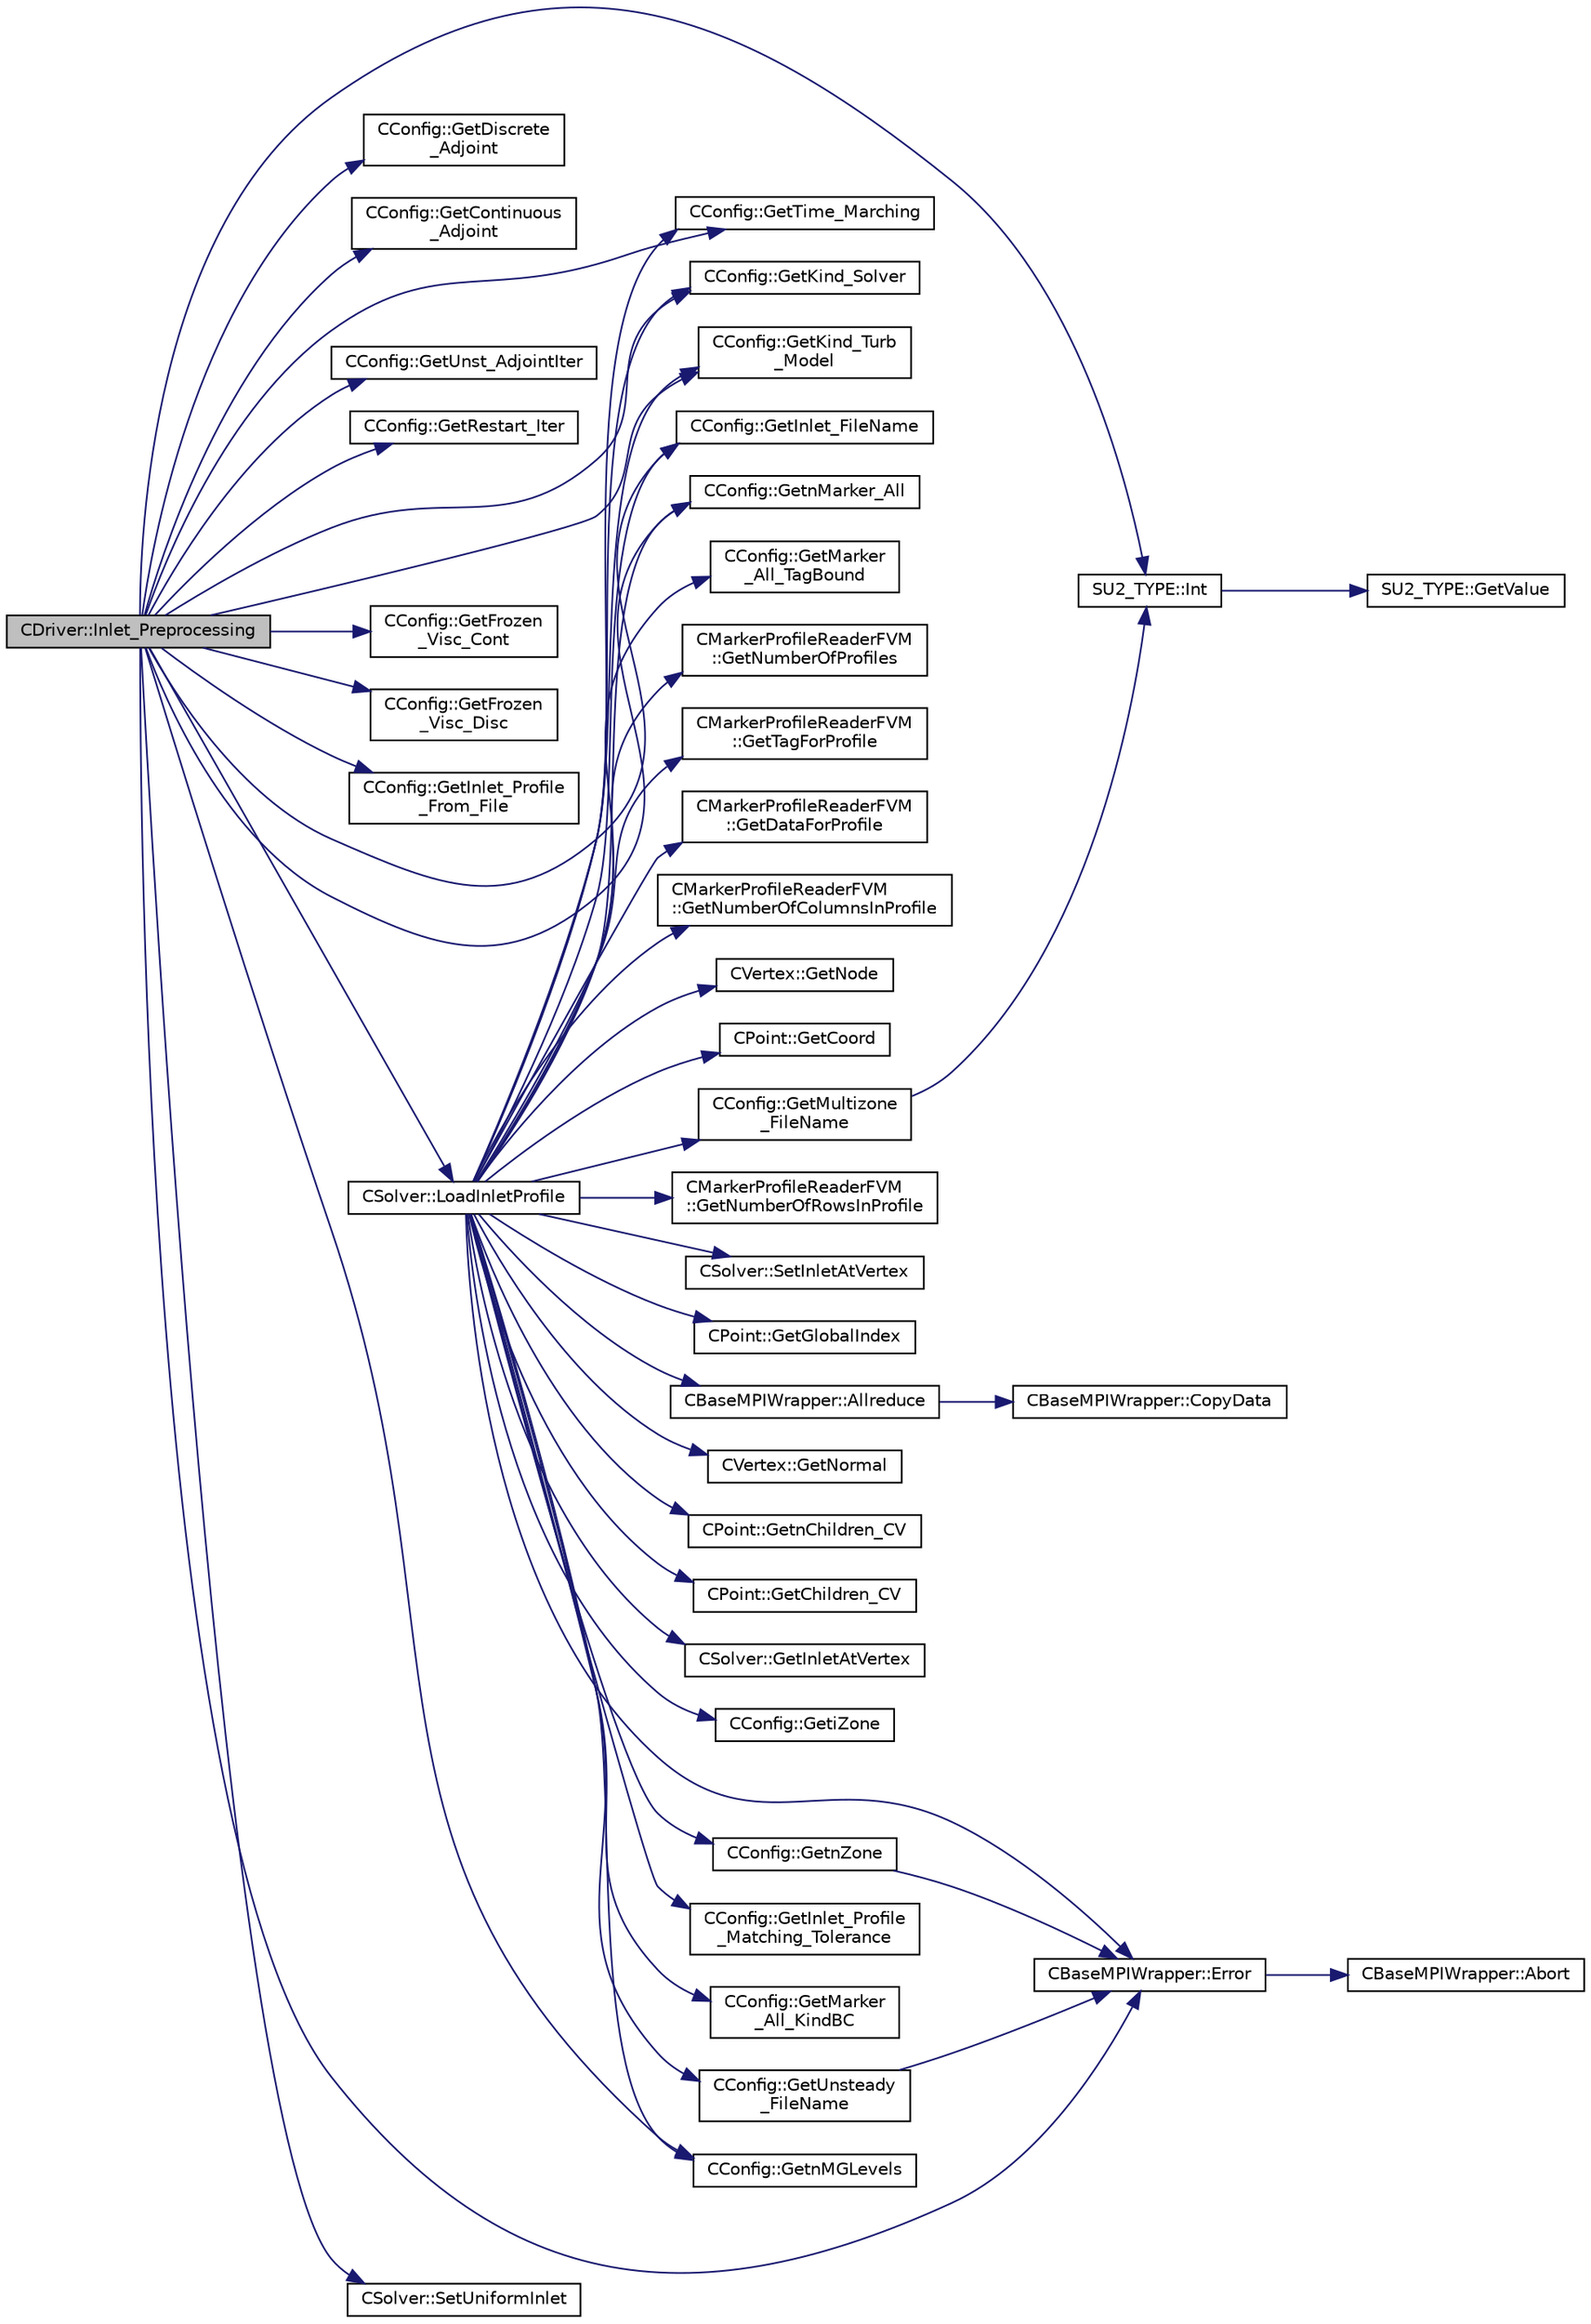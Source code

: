 digraph "CDriver::Inlet_Preprocessing"
{
  edge [fontname="Helvetica",fontsize="10",labelfontname="Helvetica",labelfontsize="10"];
  node [fontname="Helvetica",fontsize="10",shape=record];
  rankdir="LR";
  Node1590 [label="CDriver::Inlet_Preprocessing",height=0.2,width=0.4,color="black", fillcolor="grey75", style="filled", fontcolor="black"];
  Node1590 -> Node1591 [color="midnightblue",fontsize="10",style="solid",fontname="Helvetica"];
  Node1591 [label="CConfig::GetTime_Marching",height=0.2,width=0.4,color="black", fillcolor="white", style="filled",URL="$class_c_config.html#a864d499ce740184803607801c47abda7",tooltip="Provides information about the time integration, and change the write in the output files information..."];
  Node1590 -> Node1592 [color="midnightblue",fontsize="10",style="solid",fontname="Helvetica"];
  Node1592 [label="CConfig::GetDiscrete\l_Adjoint",height=0.2,width=0.4,color="black", fillcolor="white", style="filled",URL="$class_c_config.html#abe9f117dab934d76e518a9e8e40b142a",tooltip="Get the indicator whether we are solving an discrete adjoint problem. "];
  Node1590 -> Node1593 [color="midnightblue",fontsize="10",style="solid",fontname="Helvetica"];
  Node1593 [label="CConfig::GetContinuous\l_Adjoint",height=0.2,width=0.4,color="black", fillcolor="white", style="filled",URL="$class_c_config.html#a2917fd8eeb6a8bf275a3fc351aac2a5e",tooltip="Determines if problem is adjoint. "];
  Node1590 -> Node1594 [color="midnightblue",fontsize="10",style="solid",fontname="Helvetica"];
  Node1594 [label="SU2_TYPE::Int",height=0.2,width=0.4,color="black", fillcolor="white", style="filled",URL="$namespace_s_u2___t_y_p_e.html#a6b48817766d8a6486caa2807a52f6bae",tooltip="Casts the primitive value to int (uses GetValue, already implemented for each type). "];
  Node1594 -> Node1595 [color="midnightblue",fontsize="10",style="solid",fontname="Helvetica"];
  Node1595 [label="SU2_TYPE::GetValue",height=0.2,width=0.4,color="black", fillcolor="white", style="filled",URL="$namespace_s_u2___t_y_p_e.html#a0ed43473f5a450ce028d088427bf10cb",tooltip="Get the (primitive) value of the datatype (needs to be implemented for each new type). "];
  Node1590 -> Node1596 [color="midnightblue",fontsize="10",style="solid",fontname="Helvetica"];
  Node1596 [label="CConfig::GetUnst_AdjointIter",height=0.2,width=0.4,color="black", fillcolor="white", style="filled",URL="$class_c_config.html#a0dda5dcef870c183c63bf38332c318e0",tooltip="Get the starting direct iteration number for the unsteady adjoint (reverse time integration). "];
  Node1590 -> Node1597 [color="midnightblue",fontsize="10",style="solid",fontname="Helvetica"];
  Node1597 [label="CConfig::GetRestart_Iter",height=0.2,width=0.4,color="black", fillcolor="white", style="filled",URL="$class_c_config.html#adc13797fe94c17845a382dc34f706cfb",tooltip="Get the restart iteration. "];
  Node1590 -> Node1598 [color="midnightblue",fontsize="10",style="solid",fontname="Helvetica"];
  Node1598 [label="CConfig::GetKind_Solver",height=0.2,width=0.4,color="black", fillcolor="white", style="filled",URL="$class_c_config.html#a0e2628fc803f14ec6179427ee02e8655",tooltip="Governing equations of the flow (it can be different from the run time equation). ..."];
  Node1590 -> Node1599 [color="midnightblue",fontsize="10",style="solid",fontname="Helvetica"];
  Node1599 [label="CConfig::GetKind_Turb\l_Model",height=0.2,width=0.4,color="black", fillcolor="white", style="filled",URL="$class_c_config.html#a40aaed07fc5844d505d2c0b7076594d7",tooltip="Get the kind of the turbulence model. "];
  Node1590 -> Node1600 [color="midnightblue",fontsize="10",style="solid",fontname="Helvetica"];
  Node1600 [label="CConfig::GetFrozen\l_Visc_Cont",height=0.2,width=0.4,color="black", fillcolor="white", style="filled",URL="$class_c_config.html#aec67dda6436453412e8647ee6879108b",tooltip="Provides information about the way in which the turbulence will be treated by the cont..."];
  Node1590 -> Node1601 [color="midnightblue",fontsize="10",style="solid",fontname="Helvetica"];
  Node1601 [label="CConfig::GetFrozen\l_Visc_Disc",height=0.2,width=0.4,color="black", fillcolor="white", style="filled",URL="$class_c_config.html#adb146862f57545364350419287581bbc",tooltip="Provides information about the way in which the turbulence will be treated by the disc..."];
  Node1590 -> Node1602 [color="midnightblue",fontsize="10",style="solid",fontname="Helvetica"];
  Node1602 [label="CConfig::GetInlet_Profile\l_From_File",height=0.2,width=0.4,color="black", fillcolor="white", style="filled",URL="$class_c_config.html#afc7a33a42363a44c3a803d094604280f",tooltip="Check if the inlet profile(s) are specified in an input file. "];
  Node1590 -> Node1603 [color="midnightblue",fontsize="10",style="solid",fontname="Helvetica"];
  Node1603 [label="CConfig::GetInlet_FileName",height=0.2,width=0.4,color="black", fillcolor="white", style="filled",URL="$class_c_config.html#a7516376fb9fd07baabe7671fa9c85d0f",tooltip="Get name of the input file for the specified inlet profile. "];
  Node1590 -> Node1604 [color="midnightblue",fontsize="10",style="solid",fontname="Helvetica"];
  Node1604 [label="CSolver::LoadInletProfile",height=0.2,width=0.4,color="black", fillcolor="white", style="filled",URL="$class_c_solver.html#ad5edf3f378a08715c57d8598a114eb5a",tooltip="Load a inlet profile data from file into a particular solver. "];
  Node1604 -> Node1591 [color="midnightblue",fontsize="10",style="solid",fontname="Helvetica"];
  Node1604 -> Node1605 [color="midnightblue",fontsize="10",style="solid",fontname="Helvetica"];
  Node1605 [label="CConfig::GetiZone",height=0.2,width=0.4,color="black", fillcolor="white", style="filled",URL="$class_c_config.html#ac09e21f44792b38adb3f933a4426b25f",tooltip="Provides the number of varaibles. "];
  Node1604 -> Node1606 [color="midnightblue",fontsize="10",style="solid",fontname="Helvetica"];
  Node1606 [label="CConfig::GetnZone",height=0.2,width=0.4,color="black", fillcolor="white", style="filled",URL="$class_c_config.html#a33f1af516d14a4d3815b577c37398773",tooltip="Gets the number of zones in the mesh file. "];
  Node1606 -> Node1607 [color="midnightblue",fontsize="10",style="solid",fontname="Helvetica"];
  Node1607 [label="CBaseMPIWrapper::Error",height=0.2,width=0.4,color="black", fillcolor="white", style="filled",URL="$class_c_base_m_p_i_wrapper.html#a04457c47629bda56704e6a8804833eeb"];
  Node1607 -> Node1608 [color="midnightblue",fontsize="10",style="solid",fontname="Helvetica"];
  Node1608 [label="CBaseMPIWrapper::Abort",height=0.2,width=0.4,color="black", fillcolor="white", style="filled",URL="$class_c_base_m_p_i_wrapper.html#a21ef5681e2acb532d345e9bab173ef07"];
  Node1604 -> Node1603 [color="midnightblue",fontsize="10",style="solid",fontname="Helvetica"];
  Node1604 -> Node1598 [color="midnightblue",fontsize="10",style="solid",fontname="Helvetica"];
  Node1604 -> Node1599 [color="midnightblue",fontsize="10",style="solid",fontname="Helvetica"];
  Node1604 -> Node1607 [color="midnightblue",fontsize="10",style="solid",fontname="Helvetica"];
  Node1604 -> Node1609 [color="midnightblue",fontsize="10",style="solid",fontname="Helvetica"];
  Node1609 [label="CConfig::GetMultizone\l_FileName",height=0.2,width=0.4,color="black", fillcolor="white", style="filled",URL="$class_c_config.html#af4d81fc4ec805bb4a89f3739048d8824",tooltip="Append the zone index to the restart or the solution files. "];
  Node1609 -> Node1594 [color="midnightblue",fontsize="10",style="solid",fontname="Helvetica"];
  Node1604 -> Node1610 [color="midnightblue",fontsize="10",style="solid",fontname="Helvetica"];
  Node1610 [label="CConfig::GetUnsteady\l_FileName",height=0.2,width=0.4,color="black", fillcolor="white", style="filled",URL="$class_c_config.html#a58c909cea24176adb2b2e9115fa6de7f",tooltip="Augment the input filename with the iteration number for an unsteady file. "];
  Node1610 -> Node1607 [color="midnightblue",fontsize="10",style="solid",fontname="Helvetica"];
  Node1604 -> Node1611 [color="midnightblue",fontsize="10",style="solid",fontname="Helvetica"];
  Node1611 [label="CConfig::GetInlet_Profile\l_Matching_Tolerance",height=0.2,width=0.4,color="black", fillcolor="white", style="filled",URL="$class_c_config.html#a6d4d991c3eacfbc4a2eecef82c003dea",tooltip="Get the tolerance used for matching two points on a specified inlet. "];
  Node1604 -> Node1612 [color="midnightblue",fontsize="10",style="solid",fontname="Helvetica"];
  Node1612 [label="CConfig::GetnMarker_All",height=0.2,width=0.4,color="black", fillcolor="white", style="filled",URL="$class_c_config.html#a300c4884edfc0c2acf395036439004f4",tooltip="Get the total number of boundary markers including send/receive domains. "];
  Node1604 -> Node1613 [color="midnightblue",fontsize="10",style="solid",fontname="Helvetica"];
  Node1613 [label="CConfig::GetMarker\l_All_KindBC",height=0.2,width=0.4,color="black", fillcolor="white", style="filled",URL="$class_c_config.html#a57d43acc1457d2d27095ce006218862e",tooltip="Get the kind of boundary for each marker. "];
  Node1604 -> Node1614 [color="midnightblue",fontsize="10",style="solid",fontname="Helvetica"];
  Node1614 [label="CConfig::GetMarker\l_All_TagBound",height=0.2,width=0.4,color="black", fillcolor="white", style="filled",URL="$class_c_config.html#a967e969a3beb24bb6e57d7036af003be",tooltip="Get the index of the surface defined in the geometry file. "];
  Node1604 -> Node1615 [color="midnightblue",fontsize="10",style="solid",fontname="Helvetica"];
  Node1615 [label="CMarkerProfileReaderFVM\l::GetNumberOfProfiles",height=0.2,width=0.4,color="black", fillcolor="white", style="filled",URL="$class_c_marker_profile_reader_f_v_m.html#aa5ff4f8dbcf2aeb5c3aabb1f1713a5ec",tooltip="Get the number of profiles found within the input file. "];
  Node1604 -> Node1616 [color="midnightblue",fontsize="10",style="solid",fontname="Helvetica"];
  Node1616 [label="CMarkerProfileReaderFVM\l::GetTagForProfile",height=0.2,width=0.4,color="black", fillcolor="white", style="filled",URL="$class_c_marker_profile_reader_f_v_m.html#ad5b572b92ee6b7b0b016d7761a717848",tooltip="Get the string tag for the marker where the profile is applied. "];
  Node1604 -> Node1617 [color="midnightblue",fontsize="10",style="solid",fontname="Helvetica"];
  Node1617 [label="CMarkerProfileReaderFVM\l::GetDataForProfile",height=0.2,width=0.4,color="black", fillcolor="white", style="filled",URL="$class_c_marker_profile_reader_f_v_m.html#a269fafbcea158af21b0c49c9e76f0591",tooltip="Get the 1D vector of data for a profile from the input file. "];
  Node1604 -> Node1618 [color="midnightblue",fontsize="10",style="solid",fontname="Helvetica"];
  Node1618 [label="CMarkerProfileReaderFVM\l::GetNumberOfColumnsInProfile",height=0.2,width=0.4,color="black", fillcolor="white", style="filled",URL="$class_c_marker_profile_reader_f_v_m.html#a99c804a6af2c24ac4ddb4ca2d41ed053",tooltip="Get the number of columns of data in a profile. "];
  Node1604 -> Node1619 [color="midnightblue",fontsize="10",style="solid",fontname="Helvetica"];
  Node1619 [label="CVertex::GetNode",height=0.2,width=0.4,color="black", fillcolor="white", style="filled",URL="$class_c_vertex.html#a95c513bf927464157ed96b6c79779a1f",tooltip="Get the node of the vertex. "];
  Node1604 -> Node1620 [color="midnightblue",fontsize="10",style="solid",fontname="Helvetica"];
  Node1620 [label="CPoint::GetCoord",height=0.2,width=0.4,color="black", fillcolor="white", style="filled",URL="$class_c_point.html#a95fe081d22e96e190cb3edcbf0d6525f",tooltip="Get the coordinates dor the control volume. "];
  Node1604 -> Node1621 [color="midnightblue",fontsize="10",style="solid",fontname="Helvetica"];
  Node1621 [label="CMarkerProfileReaderFVM\l::GetNumberOfRowsInProfile",height=0.2,width=0.4,color="black", fillcolor="white", style="filled",URL="$class_c_marker_profile_reader_f_v_m.html#aac199386fe0cb2a6a7d335b0aa50ebe6",tooltip="Get the number of rows of data in a profile. "];
  Node1604 -> Node1622 [color="midnightblue",fontsize="10",style="solid",fontname="Helvetica"];
  Node1622 [label="CSolver::SetInletAtVertex",height=0.2,width=0.4,color="black", fillcolor="white", style="filled",URL="$class_c_solver.html#af882c9505353453d455f4cc6a173ddaf",tooltip="A virtual member. "];
  Node1604 -> Node1623 [color="midnightblue",fontsize="10",style="solid",fontname="Helvetica"];
  Node1623 [label="CPoint::GetGlobalIndex",height=0.2,width=0.4,color="black", fillcolor="white", style="filled",URL="$class_c_point.html#ab546170a5a03ef210a75fc5531910050",tooltip="Get the global index in a parallel computation. "];
  Node1604 -> Node1624 [color="midnightblue",fontsize="10",style="solid",fontname="Helvetica"];
  Node1624 [label="CBaseMPIWrapper::Allreduce",height=0.2,width=0.4,color="black", fillcolor="white", style="filled",URL="$class_c_base_m_p_i_wrapper.html#a637b6fd917a8ca91ce748ba88e0d66b6"];
  Node1624 -> Node1625 [color="midnightblue",fontsize="10",style="solid",fontname="Helvetica"];
  Node1625 [label="CBaseMPIWrapper::CopyData",height=0.2,width=0.4,color="black", fillcolor="white", style="filled",URL="$class_c_base_m_p_i_wrapper.html#a4725cc1dd65b161b483e812a538a5e36"];
  Node1604 -> Node1626 [color="midnightblue",fontsize="10",style="solid",fontname="Helvetica"];
  Node1626 [label="CConfig::GetnMGLevels",height=0.2,width=0.4,color="black", fillcolor="white", style="filled",URL="$class_c_config.html#aea7f78497a5cd863bd065391232329fd",tooltip="Get the number of multigrid levels. "];
  Node1604 -> Node1627 [color="midnightblue",fontsize="10",style="solid",fontname="Helvetica"];
  Node1627 [label="CVertex::GetNormal",height=0.2,width=0.4,color="black", fillcolor="white", style="filled",URL="$class_c_vertex.html#a0d289163c6f3384822fcb9ae86fc1c39",tooltip="Copy the the normal vector of a face. "];
  Node1604 -> Node1628 [color="midnightblue",fontsize="10",style="solid",fontname="Helvetica"];
  Node1628 [label="CPoint::GetnChildren_CV",height=0.2,width=0.4,color="black", fillcolor="white", style="filled",URL="$class_c_point.html#aa32b71744384b293260648bff1de9a5c",tooltip="Get the number of children of an agglomerated control volume. "];
  Node1604 -> Node1629 [color="midnightblue",fontsize="10",style="solid",fontname="Helvetica"];
  Node1629 [label="CPoint::GetChildren_CV",height=0.2,width=0.4,color="black", fillcolor="white", style="filled",URL="$class_c_point.html#a821d9feaa7488e42dfca27a349776f0a",tooltip="Get the children control volume of an agglomerated control volume. "];
  Node1604 -> Node1630 [color="midnightblue",fontsize="10",style="solid",fontname="Helvetica"];
  Node1630 [label="CSolver::GetInletAtVertex",height=0.2,width=0.4,color="black", fillcolor="white", style="filled",URL="$class_c_solver.html#a3f151f26d5e6ceb7780d0a3008599010",tooltip="A virtual member. "];
  Node1590 -> Node1607 [color="midnightblue",fontsize="10",style="solid",fontname="Helvetica"];
  Node1590 -> Node1626 [color="midnightblue",fontsize="10",style="solid",fontname="Helvetica"];
  Node1590 -> Node1612 [color="midnightblue",fontsize="10",style="solid",fontname="Helvetica"];
  Node1590 -> Node1631 [color="midnightblue",fontsize="10",style="solid",fontname="Helvetica"];
  Node1631 [label="CSolver::SetUniformInlet",height=0.2,width=0.4,color="black", fillcolor="white", style="filled",URL="$class_c_solver.html#abe4c076c3d727625b6c508362b4f22cf",tooltip="A virtual member. "];
}
